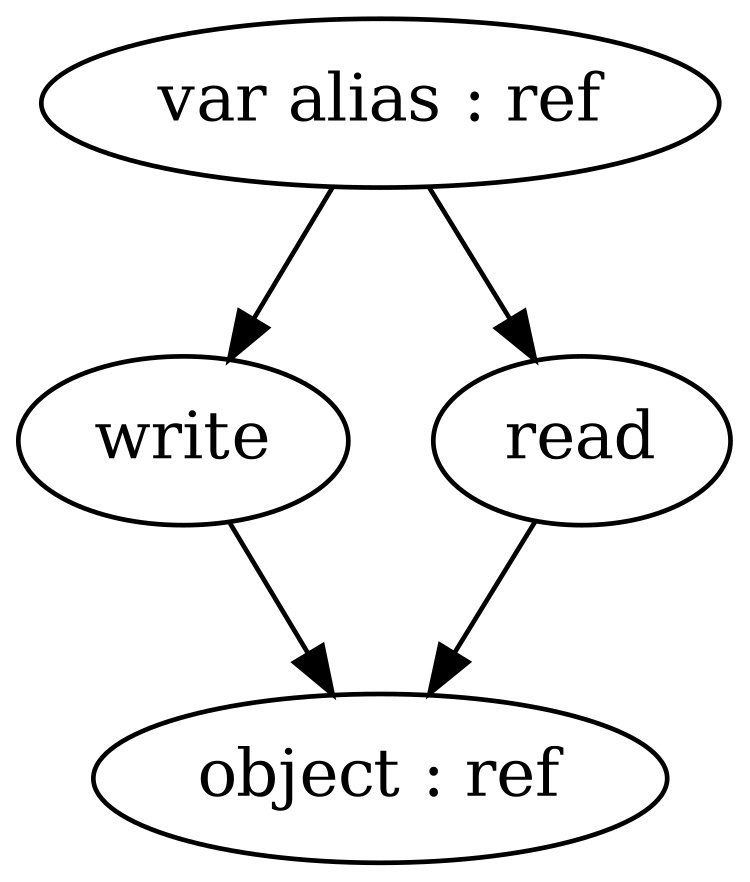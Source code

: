 digraph G {

  size="5,8!"

  object  [label="object : ref"]
  ref [label="var alias : ref"]
  write
  read

  write -> object
  read -> object

  ref -> write
  ref -> read
}

